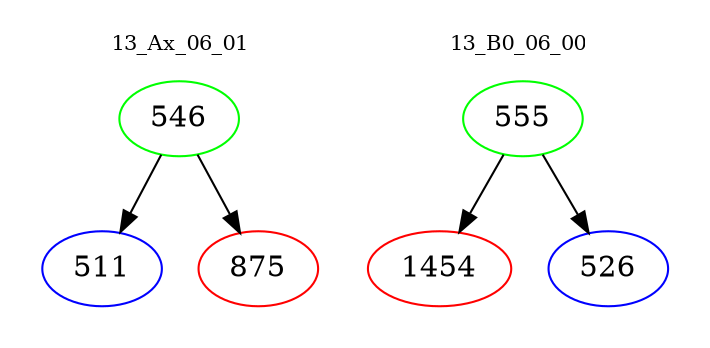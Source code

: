 digraph{
subgraph cluster_0 {
color = white
label = "13_Ax_06_01";
fontsize=10;
T0_546 [label="546", color="green"]
T0_546 -> T0_511 [color="black"]
T0_511 [label="511", color="blue"]
T0_546 -> T0_875 [color="black"]
T0_875 [label="875", color="red"]
}
subgraph cluster_1 {
color = white
label = "13_B0_06_00";
fontsize=10;
T1_555 [label="555", color="green"]
T1_555 -> T1_1454 [color="black"]
T1_1454 [label="1454", color="red"]
T1_555 -> T1_526 [color="black"]
T1_526 [label="526", color="blue"]
}
}
